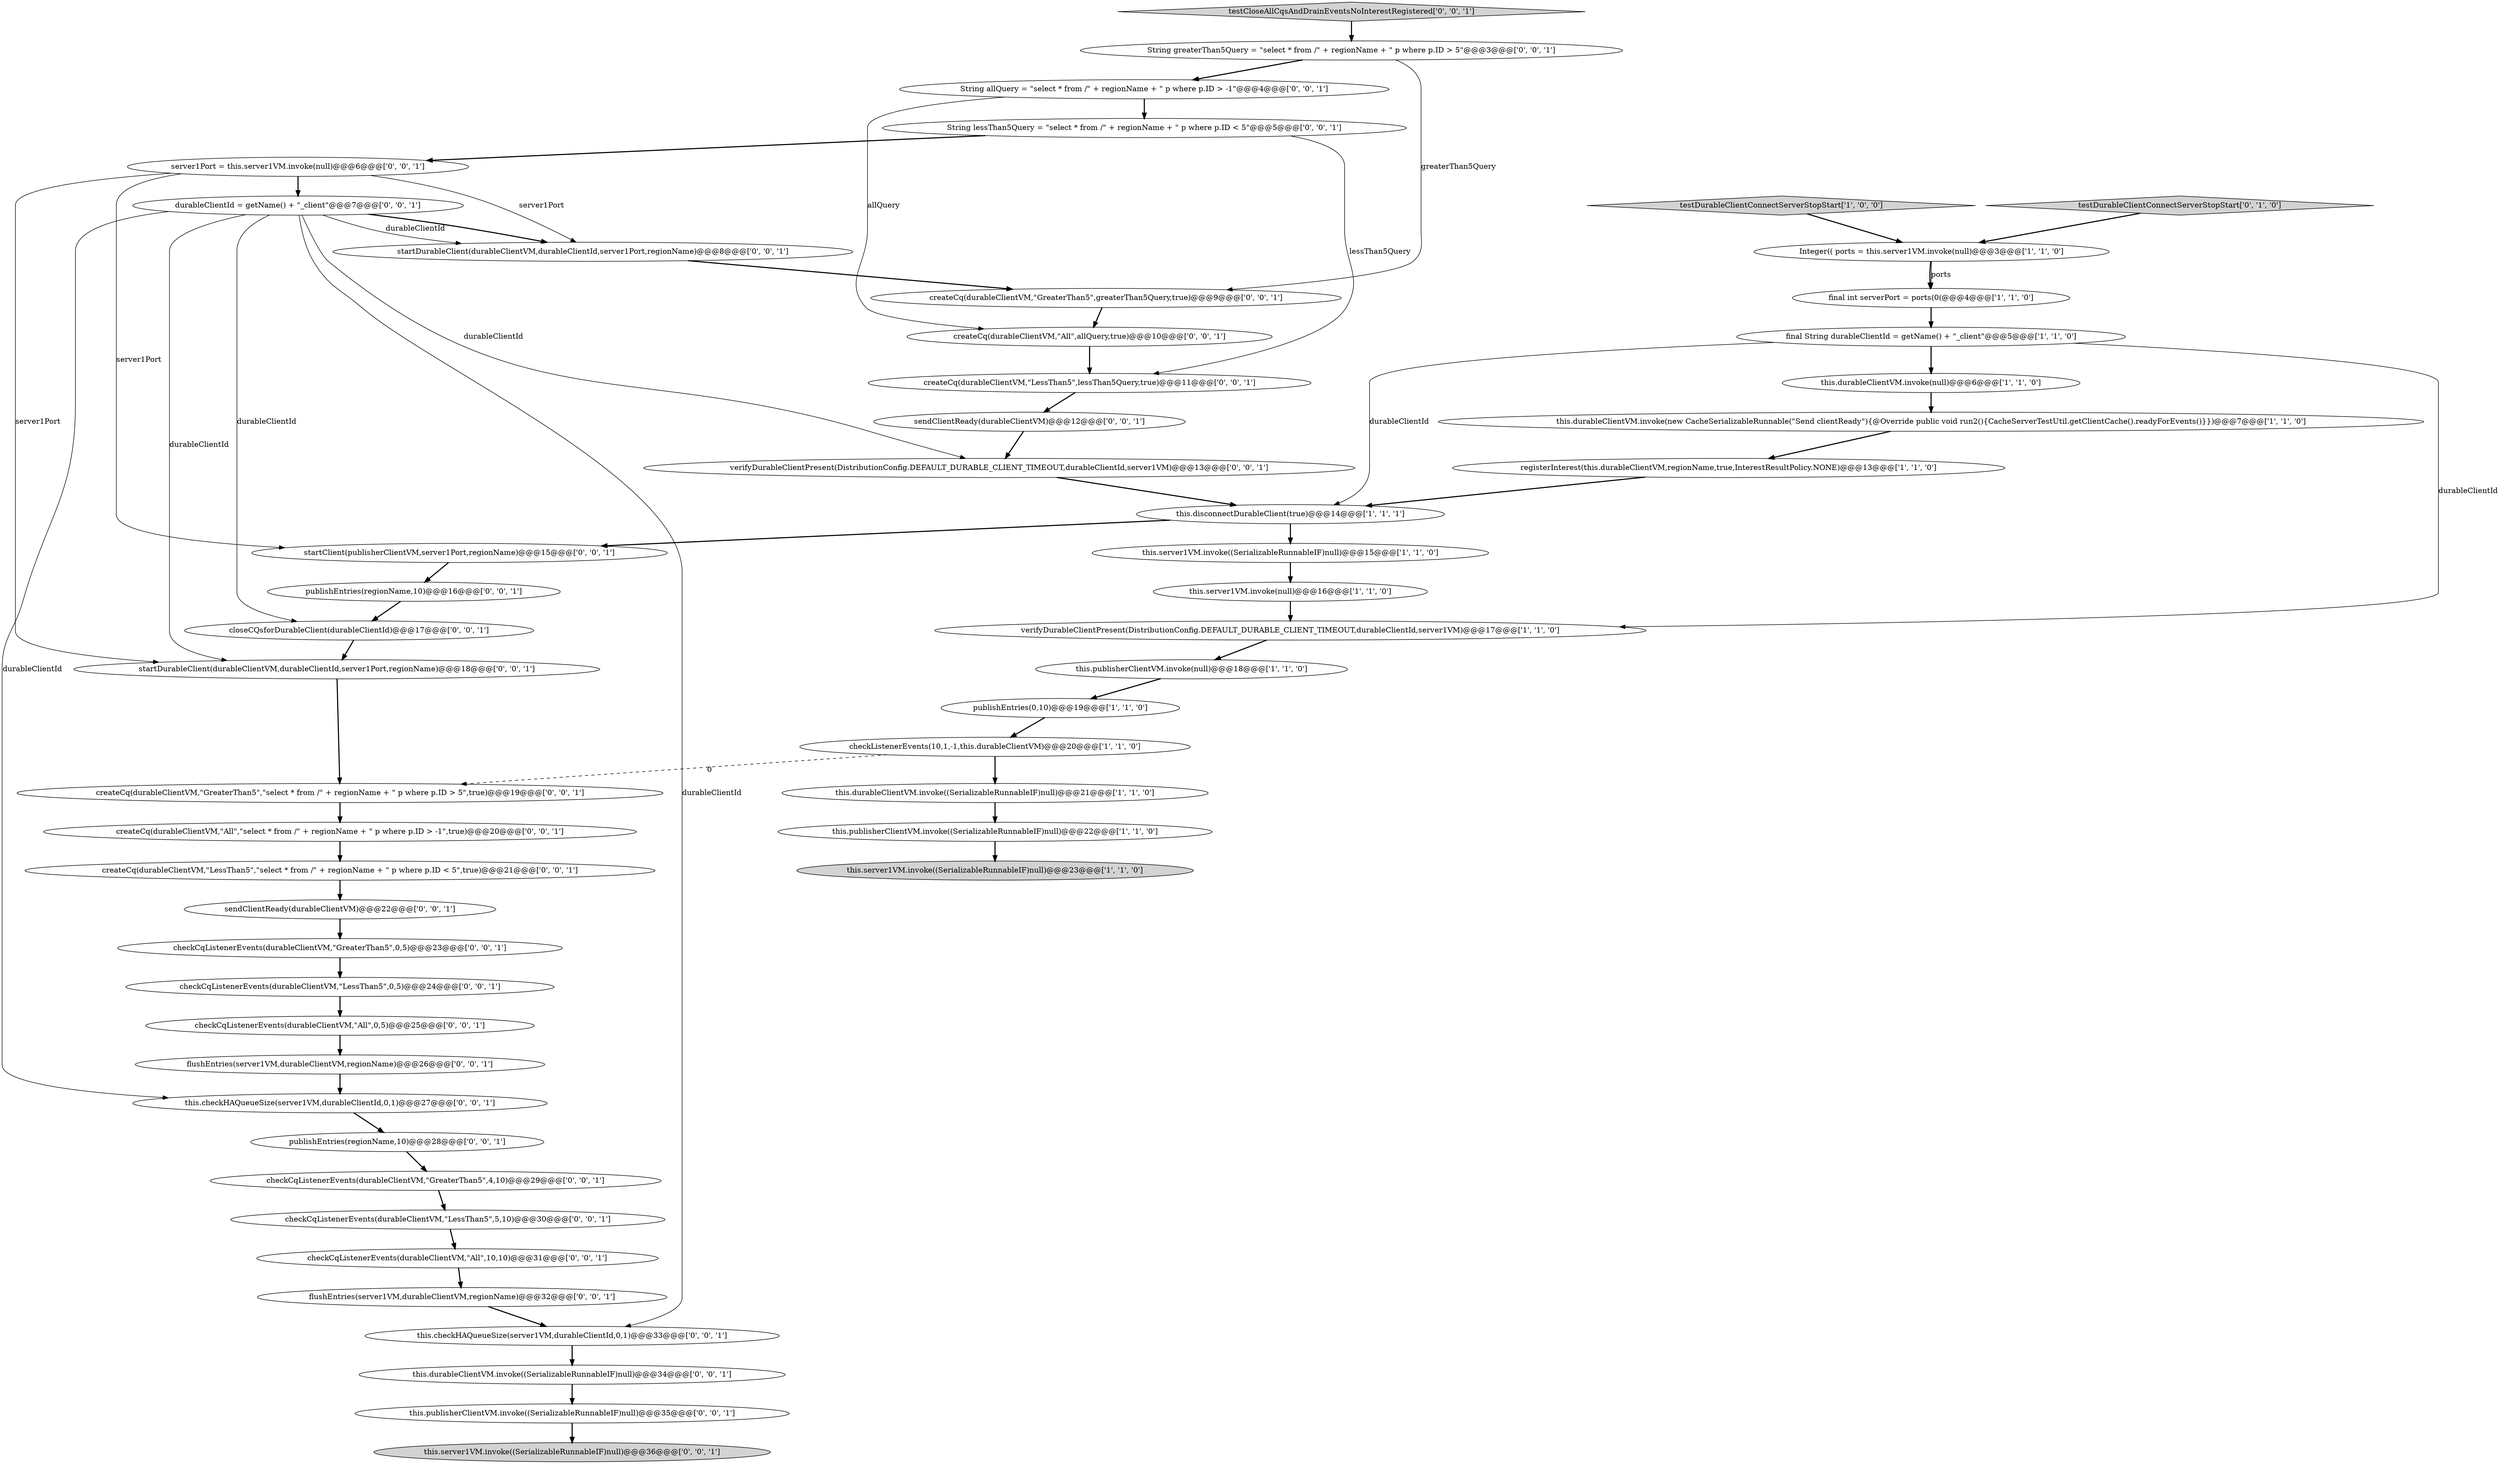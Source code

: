 digraph {
3 [style = filled, label = "this.server1VM.invoke(null)@@@16@@@['1', '1', '0']", fillcolor = white, shape = ellipse image = "AAA0AAABBB1BBB"];
7 [style = filled, label = "registerInterest(this.durableClientVM,regionName,true,InterestResultPolicy.NONE)@@@13@@@['1', '1', '0']", fillcolor = white, shape = ellipse image = "AAA0AAABBB1BBB"];
26 [style = filled, label = "this.checkHAQueueSize(server1VM,durableClientId,0,1)@@@27@@@['0', '0', '1']", fillcolor = white, shape = ellipse image = "AAA0AAABBB3BBB"];
18 [style = filled, label = "publishEntries(regionName,10)@@@28@@@['0', '0', '1']", fillcolor = white, shape = ellipse image = "AAA0AAABBB3BBB"];
38 [style = filled, label = "checkCqListenerEvents(durableClientVM,\"All\",10,10)@@@31@@@['0', '0', '1']", fillcolor = white, shape = ellipse image = "AAA0AAABBB3BBB"];
25 [style = filled, label = "checkCqListenerEvents(durableClientVM,\"GreaterThan5\",4,10)@@@29@@@['0', '0', '1']", fillcolor = white, shape = ellipse image = "AAA0AAABBB3BBB"];
34 [style = filled, label = "createCq(durableClientVM,\"LessThan5\",\"select * from /\" + regionName + \" p where p.ID < 5\",true)@@@21@@@['0', '0', '1']", fillcolor = white, shape = ellipse image = "AAA0AAABBB3BBB"];
39 [style = filled, label = "checkCqListenerEvents(durableClientVM,\"GreaterThan5\",0,5)@@@23@@@['0', '0', '1']", fillcolor = white, shape = ellipse image = "AAA0AAABBB3BBB"];
49 [style = filled, label = "createCq(durableClientVM,\"LessThan5\",lessThan5Query,true)@@@11@@@['0', '0', '1']", fillcolor = white, shape = ellipse image = "AAA0AAABBB3BBB"];
47 [style = filled, label = "String allQuery = \"select * from /\" + regionName + \" p where p.ID > -1\"@@@4@@@['0', '0', '1']", fillcolor = white, shape = ellipse image = "AAA0AAABBB3BBB"];
14 [style = filled, label = "this.durableClientVM.invoke(new CacheSerializableRunnable(\"Send clientReady\"){@Override public void run2(){CacheServerTestUtil.getClientCache().readyForEvents()}})@@@7@@@['1', '1', '0']", fillcolor = white, shape = ellipse image = "AAA0AAABBB1BBB"];
5 [style = filled, label = "testDurableClientConnectServerStopStart['1', '0', '0']", fillcolor = lightgray, shape = diamond image = "AAA0AAABBB1BBB"];
27 [style = filled, label = "checkCqListenerEvents(durableClientVM,\"All\",0,5)@@@25@@@['0', '0', '1']", fillcolor = white, shape = ellipse image = "AAA0AAABBB3BBB"];
16 [style = filled, label = "checkListenerEvents(10,1,-1,this.durableClientVM)@@@20@@@['1', '1', '0']", fillcolor = white, shape = ellipse image = "AAA0AAABBB1BBB"];
36 [style = filled, label = "flushEntries(server1VM,durableClientVM,regionName)@@@32@@@['0', '0', '1']", fillcolor = white, shape = ellipse image = "AAA0AAABBB3BBB"];
48 [style = filled, label = "createCq(durableClientVM,\"GreaterThan5\",greaterThan5Query,true)@@@9@@@['0', '0', '1']", fillcolor = white, shape = ellipse image = "AAA0AAABBB3BBB"];
15 [style = filled, label = "publishEntries(0,10)@@@19@@@['1', '1', '0']", fillcolor = white, shape = ellipse image = "AAA0AAABBB1BBB"];
41 [style = filled, label = "this.server1VM.invoke((SerializableRunnableIF)null)@@@36@@@['0', '0', '1']", fillcolor = lightgray, shape = ellipse image = "AAA0AAABBB3BBB"];
11 [style = filled, label = "this.disconnectDurableClient(true)@@@14@@@['1', '1', '1']", fillcolor = white, shape = ellipse image = "AAA0AAABBB1BBB"];
13 [style = filled, label = "this.publisherClientVM.invoke((SerializableRunnableIF)null)@@@22@@@['1', '1', '0']", fillcolor = white, shape = ellipse image = "AAA0AAABBB1BBB"];
51 [style = filled, label = "this.durableClientVM.invoke((SerializableRunnableIF)null)@@@34@@@['0', '0', '1']", fillcolor = white, shape = ellipse image = "AAA0AAABBB3BBB"];
2 [style = filled, label = "verifyDurableClientPresent(DistributionConfig.DEFAULT_DURABLE_CLIENT_TIMEOUT,durableClientId,server1VM)@@@17@@@['1', '1', '0']", fillcolor = white, shape = ellipse image = "AAA0AAABBB1BBB"];
30 [style = filled, label = "this.checkHAQueueSize(server1VM,durableClientId,0,1)@@@33@@@['0', '0', '1']", fillcolor = white, shape = ellipse image = "AAA0AAABBB3BBB"];
44 [style = filled, label = "server1Port = this.server1VM.invoke(null)@@@6@@@['0', '0', '1']", fillcolor = white, shape = ellipse image = "AAA0AAABBB3BBB"];
22 [style = filled, label = "checkCqListenerEvents(durableClientVM,\"LessThan5\",0,5)@@@24@@@['0', '0', '1']", fillcolor = white, shape = ellipse image = "AAA0AAABBB3BBB"];
1 [style = filled, label = "this.server1VM.invoke((SerializableRunnableIF)null)@@@23@@@['1', '1', '0']", fillcolor = lightgray, shape = ellipse image = "AAA0AAABBB1BBB"];
19 [style = filled, label = "sendClientReady(durableClientVM)@@@12@@@['0', '0', '1']", fillcolor = white, shape = ellipse image = "AAA0AAABBB3BBB"];
29 [style = filled, label = "closeCQsforDurableClient(durableClientId)@@@17@@@['0', '0', '1']", fillcolor = white, shape = ellipse image = "AAA0AAABBB3BBB"];
43 [style = filled, label = "testCloseAllCqsAndDrainEventsNoInterestRegistered['0', '0', '1']", fillcolor = lightgray, shape = diamond image = "AAA0AAABBB3BBB"];
23 [style = filled, label = "publishEntries(regionName,10)@@@16@@@['0', '0', '1']", fillcolor = white, shape = ellipse image = "AAA0AAABBB3BBB"];
17 [style = filled, label = "testDurableClientConnectServerStopStart['0', '1', '0']", fillcolor = lightgray, shape = diamond image = "AAA0AAABBB2BBB"];
46 [style = filled, label = "startClient(publisherClientVM,server1Port,regionName)@@@15@@@['0', '0', '1']", fillcolor = white, shape = ellipse image = "AAA0AAABBB3BBB"];
9 [style = filled, label = "final String durableClientId = getName() + \"_client\"@@@5@@@['1', '1', '0']", fillcolor = white, shape = ellipse image = "AAA0AAABBB1BBB"];
28 [style = filled, label = "this.publisherClientVM.invoke((SerializableRunnableIF)null)@@@35@@@['0', '0', '1']", fillcolor = white, shape = ellipse image = "AAA0AAABBB3BBB"];
40 [style = filled, label = "durableClientId = getName() + \"_client\"@@@7@@@['0', '0', '1']", fillcolor = white, shape = ellipse image = "AAA0AAABBB3BBB"];
33 [style = filled, label = "verifyDurableClientPresent(DistributionConfig.DEFAULT_DURABLE_CLIENT_TIMEOUT,durableClientId,server1VM)@@@13@@@['0', '0', '1']", fillcolor = white, shape = ellipse image = "AAA0AAABBB3BBB"];
42 [style = filled, label = "String greaterThan5Query = \"select * from /\" + regionName + \" p where p.ID > 5\"@@@3@@@['0', '0', '1']", fillcolor = white, shape = ellipse image = "AAA0AAABBB3BBB"];
50 [style = filled, label = "checkCqListenerEvents(durableClientVM,\"LessThan5\",5,10)@@@30@@@['0', '0', '1']", fillcolor = white, shape = ellipse image = "AAA0AAABBB3BBB"];
24 [style = filled, label = "flushEntries(server1VM,durableClientVM,regionName)@@@26@@@['0', '0', '1']", fillcolor = white, shape = ellipse image = "AAA0AAABBB3BBB"];
20 [style = filled, label = "startDurableClient(durableClientVM,durableClientId,server1Port,regionName)@@@8@@@['0', '0', '1']", fillcolor = white, shape = ellipse image = "AAA0AAABBB3BBB"];
45 [style = filled, label = "String lessThan5Query = \"select * from /\" + regionName + \" p where p.ID < 5\"@@@5@@@['0', '0', '1']", fillcolor = white, shape = ellipse image = "AAA0AAABBB3BBB"];
10 [style = filled, label = "this.server1VM.invoke((SerializableRunnableIF)null)@@@15@@@['1', '1', '0']", fillcolor = white, shape = ellipse image = "AAA0AAABBB1BBB"];
4 [style = filled, label = "final int serverPort = ports(0(@@@4@@@['1', '1', '0']", fillcolor = white, shape = ellipse image = "AAA0AAABBB1BBB"];
21 [style = filled, label = "createCq(durableClientVM,\"All\",allQuery,true)@@@10@@@['0', '0', '1']", fillcolor = white, shape = ellipse image = "AAA0AAABBB3BBB"];
31 [style = filled, label = "startDurableClient(durableClientVM,durableClientId,server1Port,regionName)@@@18@@@['0', '0', '1']", fillcolor = white, shape = ellipse image = "AAA0AAABBB3BBB"];
37 [style = filled, label = "sendClientReady(durableClientVM)@@@22@@@['0', '0', '1']", fillcolor = white, shape = ellipse image = "AAA0AAABBB3BBB"];
12 [style = filled, label = "this.durableClientVM.invoke(null)@@@6@@@['1', '1', '0']", fillcolor = white, shape = ellipse image = "AAA0AAABBB1BBB"];
32 [style = filled, label = "createCq(durableClientVM,\"GreaterThan5\",\"select * from /\" + regionName + \" p where p.ID > 5\",true)@@@19@@@['0', '0', '1']", fillcolor = white, shape = ellipse image = "AAA0AAABBB3BBB"];
6 [style = filled, label = "this.publisherClientVM.invoke(null)@@@18@@@['1', '1', '0']", fillcolor = white, shape = ellipse image = "AAA0AAABBB1BBB"];
0 [style = filled, label = "this.durableClientVM.invoke((SerializableRunnableIF)null)@@@21@@@['1', '1', '0']", fillcolor = white, shape = ellipse image = "AAA0AAABBB1BBB"];
35 [style = filled, label = "createCq(durableClientVM,\"All\",\"select * from /\" + regionName + \" p where p.ID > -1\",true)@@@20@@@['0', '0', '1']", fillcolor = white, shape = ellipse image = "AAA0AAABBB3BBB"];
8 [style = filled, label = "Integer(( ports = this.server1VM.invoke(null)@@@3@@@['1', '1', '0']", fillcolor = white, shape = ellipse image = "AAA0AAABBB1BBB"];
25->50 [style = bold, label=""];
30->51 [style = bold, label=""];
42->47 [style = bold, label=""];
11->46 [style = bold, label=""];
14->7 [style = bold, label=""];
44->40 [style = bold, label=""];
48->21 [style = bold, label=""];
26->18 [style = bold, label=""];
38->36 [style = bold, label=""];
50->38 [style = bold, label=""];
5->8 [style = bold, label=""];
42->48 [style = solid, label="greaterThan5Query"];
45->44 [style = bold, label=""];
8->4 [style = bold, label=""];
40->33 [style = solid, label="durableClientId"];
44->20 [style = solid, label="server1Port"];
40->20 [style = solid, label="durableClientId"];
3->2 [style = bold, label=""];
6->15 [style = bold, label=""];
36->30 [style = bold, label=""];
12->14 [style = bold, label=""];
20->48 [style = bold, label=""];
33->11 [style = bold, label=""];
22->27 [style = bold, label=""];
46->23 [style = bold, label=""];
16->0 [style = bold, label=""];
18->25 [style = bold, label=""];
8->4 [style = solid, label="ports"];
7->11 [style = bold, label=""];
40->31 [style = solid, label="durableClientId"];
0->13 [style = bold, label=""];
31->32 [style = bold, label=""];
19->33 [style = bold, label=""];
10->3 [style = bold, label=""];
43->42 [style = bold, label=""];
28->41 [style = bold, label=""];
27->24 [style = bold, label=""];
44->46 [style = solid, label="server1Port"];
49->19 [style = bold, label=""];
11->10 [style = bold, label=""];
32->35 [style = bold, label=""];
37->39 [style = bold, label=""];
9->11 [style = solid, label="durableClientId"];
16->32 [style = dashed, label="0"];
44->31 [style = solid, label="server1Port"];
51->28 [style = bold, label=""];
45->49 [style = solid, label="lessThan5Query"];
4->9 [style = bold, label=""];
29->31 [style = bold, label=""];
15->16 [style = bold, label=""];
17->8 [style = bold, label=""];
2->6 [style = bold, label=""];
13->1 [style = bold, label=""];
9->2 [style = solid, label="durableClientId"];
39->22 [style = bold, label=""];
47->21 [style = solid, label="allQuery"];
40->26 [style = solid, label="durableClientId"];
40->29 [style = solid, label="durableClientId"];
40->30 [style = solid, label="durableClientId"];
40->20 [style = bold, label=""];
47->45 [style = bold, label=""];
21->49 [style = bold, label=""];
35->34 [style = bold, label=""];
24->26 [style = bold, label=""];
34->37 [style = bold, label=""];
9->12 [style = bold, label=""];
23->29 [style = bold, label=""];
}
